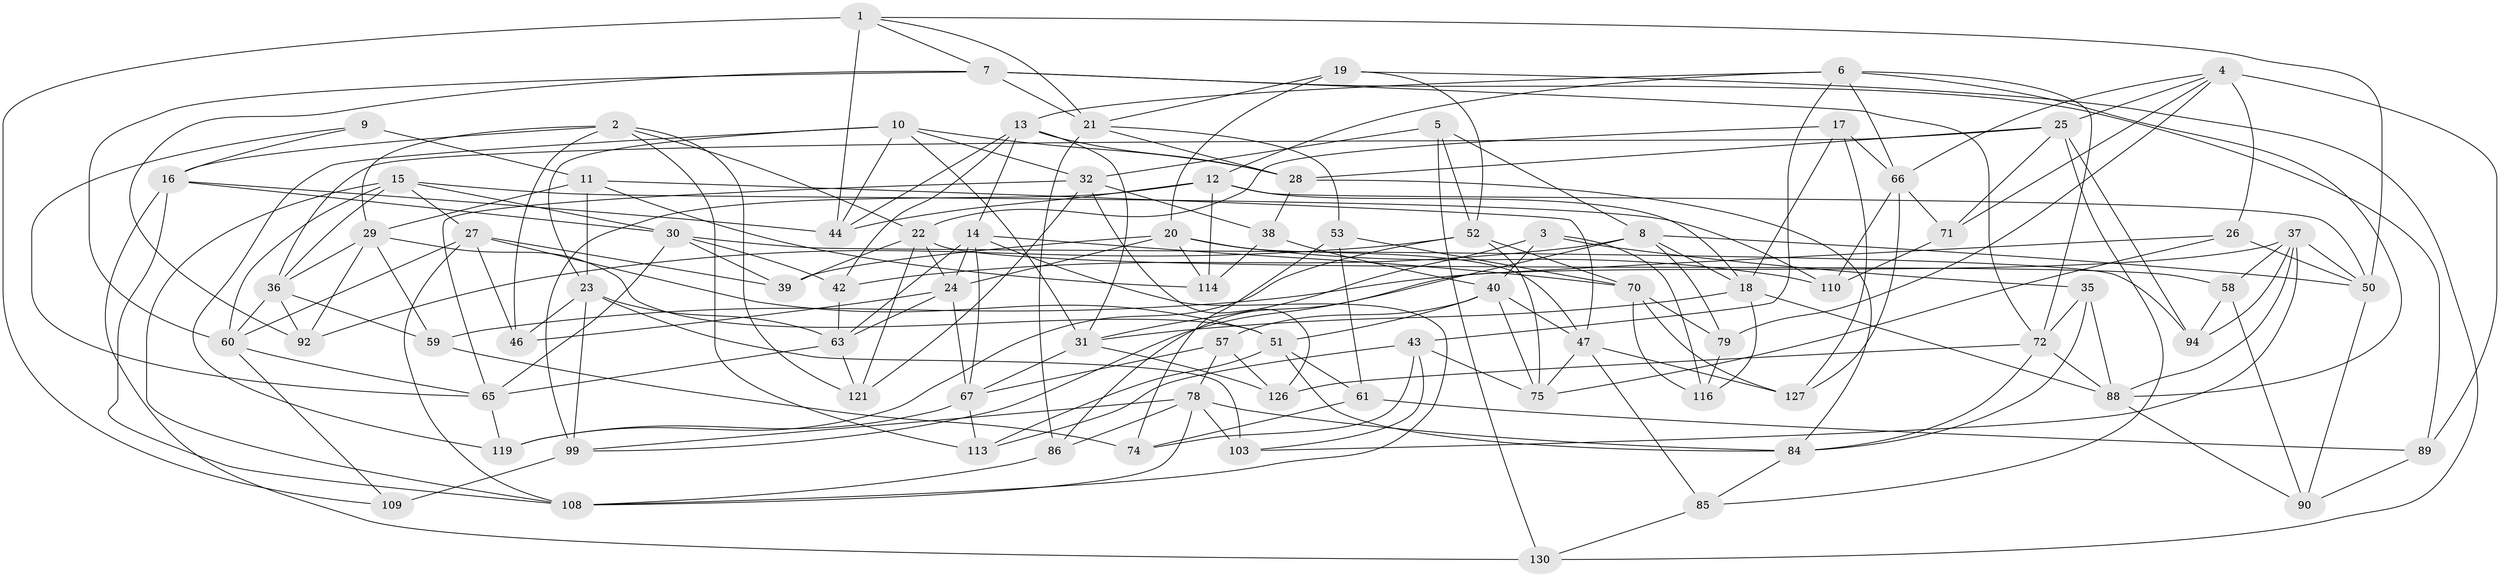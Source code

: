 // Generated by graph-tools (version 1.1) at 2025/24/03/03/25 07:24:23]
// undirected, 84 vertices, 212 edges
graph export_dot {
graph [start="1"]
  node [color=gray90,style=filled];
  1 [super="+105"];
  2 [super="+81"];
  3;
  4 [super="+33"];
  5;
  6 [super="+93"];
  7 [super="+41"];
  8 [super="+117"];
  9;
  10 [super="+56"];
  11 [super="+80"];
  12 [super="+97"];
  13 [super="+102"];
  14 [super="+132"];
  15 [super="+34"];
  16 [super="+76"];
  17;
  18 [super="+83"];
  19;
  20 [super="+115"];
  21 [super="+73"];
  22 [super="+69"];
  23 [super="+96"];
  24 [super="+49"];
  25 [super="+45"];
  26;
  27 [super="+129"];
  28 [super="+82"];
  29 [super="+128"];
  30 [super="+100"];
  31 [super="+107"];
  32 [super="+123"];
  35;
  36 [super="+64"];
  37 [super="+106"];
  38;
  39;
  40 [super="+68"];
  42;
  43 [super="+48"];
  44 [super="+54"];
  46;
  47 [super="+55"];
  50 [super="+98"];
  51 [super="+62"];
  52 [super="+95"];
  53;
  57;
  58;
  59;
  60 [super="+101"];
  61;
  63 [super="+120"];
  65 [super="+124"];
  66 [super="+125"];
  67 [super="+77"];
  70 [super="+112"];
  71;
  72 [super="+131"];
  74;
  75 [super="+122"];
  78 [super="+87"];
  79;
  84 [super="+111"];
  85;
  86;
  88 [super="+91"];
  89;
  90;
  92;
  94;
  99 [super="+104"];
  103;
  108 [super="+118"];
  109;
  110;
  113;
  114;
  116;
  119;
  121;
  126;
  127;
  130;
  1 -- 21;
  1 -- 109;
  1 -- 50;
  1 -- 7;
  1 -- 44 [weight=2];
  2 -- 16;
  2 -- 46;
  2 -- 121;
  2 -- 113;
  2 -- 29;
  2 -- 22;
  3 -- 40;
  3 -- 35;
  3 -- 116;
  3 -- 31;
  4 -- 89;
  4 -- 71;
  4 -- 26;
  4 -- 66;
  4 -- 79;
  4 -- 25;
  5 -- 130;
  5 -- 52;
  5 -- 8;
  5 -- 32;
  6 -- 13;
  6 -- 72;
  6 -- 66;
  6 -- 88;
  6 -- 43;
  6 -- 12;
  7 -- 89;
  7 -- 21;
  7 -- 60;
  7 -- 72;
  7 -- 92;
  8 -- 42;
  8 -- 79;
  8 -- 18;
  8 -- 50;
  8 -- 86;
  9 -- 65;
  9 -- 16;
  9 -- 11 [weight=2];
  10 -- 32;
  10 -- 23;
  10 -- 28;
  10 -- 119;
  10 -- 31;
  10 -- 44;
  11 -- 47;
  11 -- 29;
  11 -- 114;
  11 -- 23;
  12 -- 114;
  12 -- 50;
  12 -- 44;
  12 -- 18;
  12 -- 99;
  13 -- 28;
  13 -- 14;
  13 -- 42;
  13 -- 44;
  13 -- 31;
  14 -- 24;
  14 -- 67;
  14 -- 108;
  14 -- 63;
  14 -- 70;
  15 -- 30;
  15 -- 110;
  15 -- 108;
  15 -- 60;
  15 -- 36;
  15 -- 27;
  16 -- 30;
  16 -- 108;
  16 -- 130;
  16 -- 44;
  17 -- 66;
  17 -- 127;
  17 -- 22;
  17 -- 18;
  18 -- 88;
  18 -- 116;
  18 -- 31;
  19 -- 130;
  19 -- 21;
  19 -- 20;
  19 -- 52;
  20 -- 39;
  20 -- 24;
  20 -- 114;
  20 -- 110;
  20 -- 47;
  21 -- 53;
  21 -- 28;
  21 -- 86;
  22 -- 39;
  22 -- 24;
  22 -- 121;
  22 -- 58;
  23 -- 46;
  23 -- 103;
  23 -- 99;
  23 -- 63;
  24 -- 67;
  24 -- 46;
  24 -- 63;
  25 -- 85;
  25 -- 94;
  25 -- 36;
  25 -- 28;
  25 -- 71;
  26 -- 99;
  26 -- 50;
  26 -- 75;
  27 -- 46;
  27 -- 60;
  27 -- 51;
  27 -- 108;
  27 -- 39;
  28 -- 38;
  28 -- 84;
  29 -- 92;
  29 -- 51;
  29 -- 59;
  29 -- 36;
  30 -- 42;
  30 -- 94;
  30 -- 39;
  30 -- 65;
  31 -- 126;
  31 -- 67;
  32 -- 121;
  32 -- 65;
  32 -- 126;
  32 -- 38;
  35 -- 72;
  35 -- 88;
  35 -- 84;
  36 -- 92;
  36 -- 59;
  36 -- 60;
  37 -- 103;
  37 -- 94;
  37 -- 88;
  37 -- 50;
  37 -- 59;
  37 -- 58;
  38 -- 40;
  38 -- 114;
  40 -- 47;
  40 -- 57;
  40 -- 75;
  40 -- 51;
  42 -- 63;
  43 -- 75 [weight=2];
  43 -- 113;
  43 -- 74;
  43 -- 103;
  47 -- 75;
  47 -- 127;
  47 -- 85;
  50 -- 90;
  51 -- 61;
  51 -- 113;
  51 -- 84;
  52 -- 119;
  52 -- 70;
  52 -- 92;
  52 -- 75;
  53 -- 74;
  53 -- 61;
  53 -- 70;
  57 -- 78;
  57 -- 126;
  57 -- 67;
  58 -- 94;
  58 -- 90;
  59 -- 74;
  60 -- 65;
  60 -- 109;
  61 -- 89;
  61 -- 74;
  63 -- 121;
  63 -- 65;
  65 -- 119;
  66 -- 71;
  66 -- 127;
  66 -- 110;
  67 -- 119;
  67 -- 113;
  70 -- 116;
  70 -- 79;
  70 -- 127;
  71 -- 110;
  72 -- 126;
  72 -- 84;
  72 -- 88;
  78 -- 86;
  78 -- 108;
  78 -- 84;
  78 -- 103;
  78 -- 99;
  79 -- 116;
  84 -- 85;
  85 -- 130;
  86 -- 108;
  88 -- 90;
  89 -- 90;
  99 -- 109 [weight=2];
}

